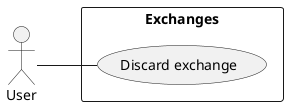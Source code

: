 @startuml exchanges
left to right direction
actor User
    rectangle "Exchanges" {        
        ' User -- (Add rating)
        User -- (Discard exchange)
    }
@enduml